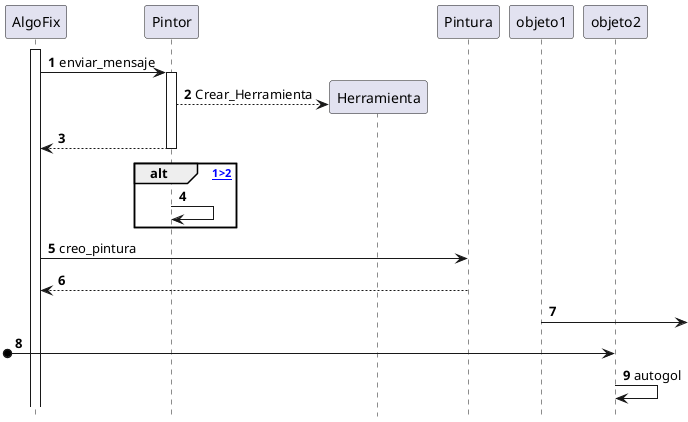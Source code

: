 @startuml DiagramaSecuencial
    hide footbox
    skinparam classAttributeIconSize 0
    autonumber

    activate AlgoFix
    AlgoFix -> Pintor : enviar_mensaje

    activate Pintor
    'Crea el objeto Herramienta
    create Herramienta 
    Pintor --> Herramienta : Crear_Herramienta
    return

    alt [1>2]
        Pintor -> Pintor
    end

    AlgoFix -> Pintura : creo_pintura
    return

    objeto1 ->]
    ' Mensaje perdido

    [o-> objeto2
    ' Mensaje encontrado


 '   note right: First messege

    objeto2 -> objeto2 : autogol

    
@enduml